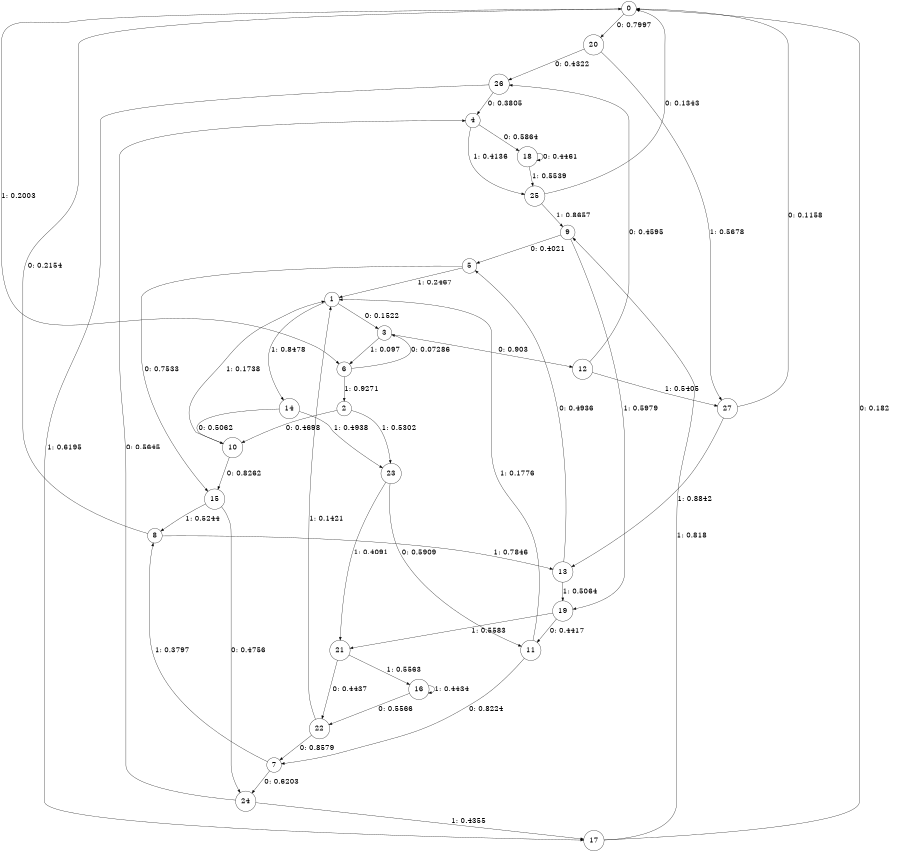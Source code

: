 digraph "ch34faceL5" {
size = "6,8.5";
ratio = "fill";
node [shape = circle];
node [fontsize = 24];
edge [fontsize = 24];
0 -> 20 [label = "0: 0.7997   "];
0 -> 6 [label = "1: 0.2003   "];
1 -> 3 [label = "0: 0.1522   "];
1 -> 14 [label = "1: 0.8478   "];
2 -> 10 [label = "0: 0.4698   "];
2 -> 23 [label = "1: 0.5302   "];
3 -> 12 [label = "0: 0.903    "];
3 -> 6 [label = "1: 0.097    "];
4 -> 18 [label = "0: 0.5864   "];
4 -> 25 [label = "1: 0.4136   "];
5 -> 15 [label = "0: 0.7533   "];
5 -> 1 [label = "1: 0.2467   "];
6 -> 3 [label = "0: 0.07286  "];
6 -> 2 [label = "1: 0.9271   "];
7 -> 24 [label = "0: 0.6203   "];
7 -> 8 [label = "1: 0.3797   "];
8 -> 0 [label = "0: 0.2154   "];
8 -> 13 [label = "1: 0.7846   "];
9 -> 5 [label = "0: 0.4021   "];
9 -> 19 [label = "1: 0.5979   "];
10 -> 15 [label = "0: 0.8262   "];
10 -> 1 [label = "1: 0.1738   "];
11 -> 7 [label = "0: 0.8224   "];
11 -> 1 [label = "1: 0.1776   "];
12 -> 26 [label = "0: 0.4595   "];
12 -> 27 [label = "1: 0.5405   "];
13 -> 5 [label = "0: 0.4936   "];
13 -> 19 [label = "1: 0.5064   "];
14 -> 10 [label = "0: 0.5062   "];
14 -> 23 [label = "1: 0.4938   "];
15 -> 24 [label = "0: 0.4756   "];
15 -> 8 [label = "1: 0.5244   "];
16 -> 22 [label = "0: 0.5566   "];
16 -> 16 [label = "1: 0.4434   "];
17 -> 0 [label = "0: 0.182    "];
17 -> 9 [label = "1: 0.818    "];
18 -> 18 [label = "0: 0.4461   "];
18 -> 25 [label = "1: 0.5539   "];
19 -> 11 [label = "0: 0.4417   "];
19 -> 21 [label = "1: 0.5583   "];
20 -> 26 [label = "0: 0.4322   "];
20 -> 27 [label = "1: 0.5678   "];
21 -> 22 [label = "0: 0.4437   "];
21 -> 16 [label = "1: 0.5563   "];
22 -> 7 [label = "0: 0.8579   "];
22 -> 1 [label = "1: 0.1421   "];
23 -> 11 [label = "0: 0.5909   "];
23 -> 21 [label = "1: 0.4091   "];
24 -> 4 [label = "0: 0.5645   "];
24 -> 17 [label = "1: 0.4355   "];
25 -> 0 [label = "0: 0.1343   "];
25 -> 9 [label = "1: 0.8657   "];
26 -> 4 [label = "0: 0.3805   "];
26 -> 17 [label = "1: 0.6195   "];
27 -> 0 [label = "0: 0.1158   "];
27 -> 13 [label = "1: 0.8842   "];
}